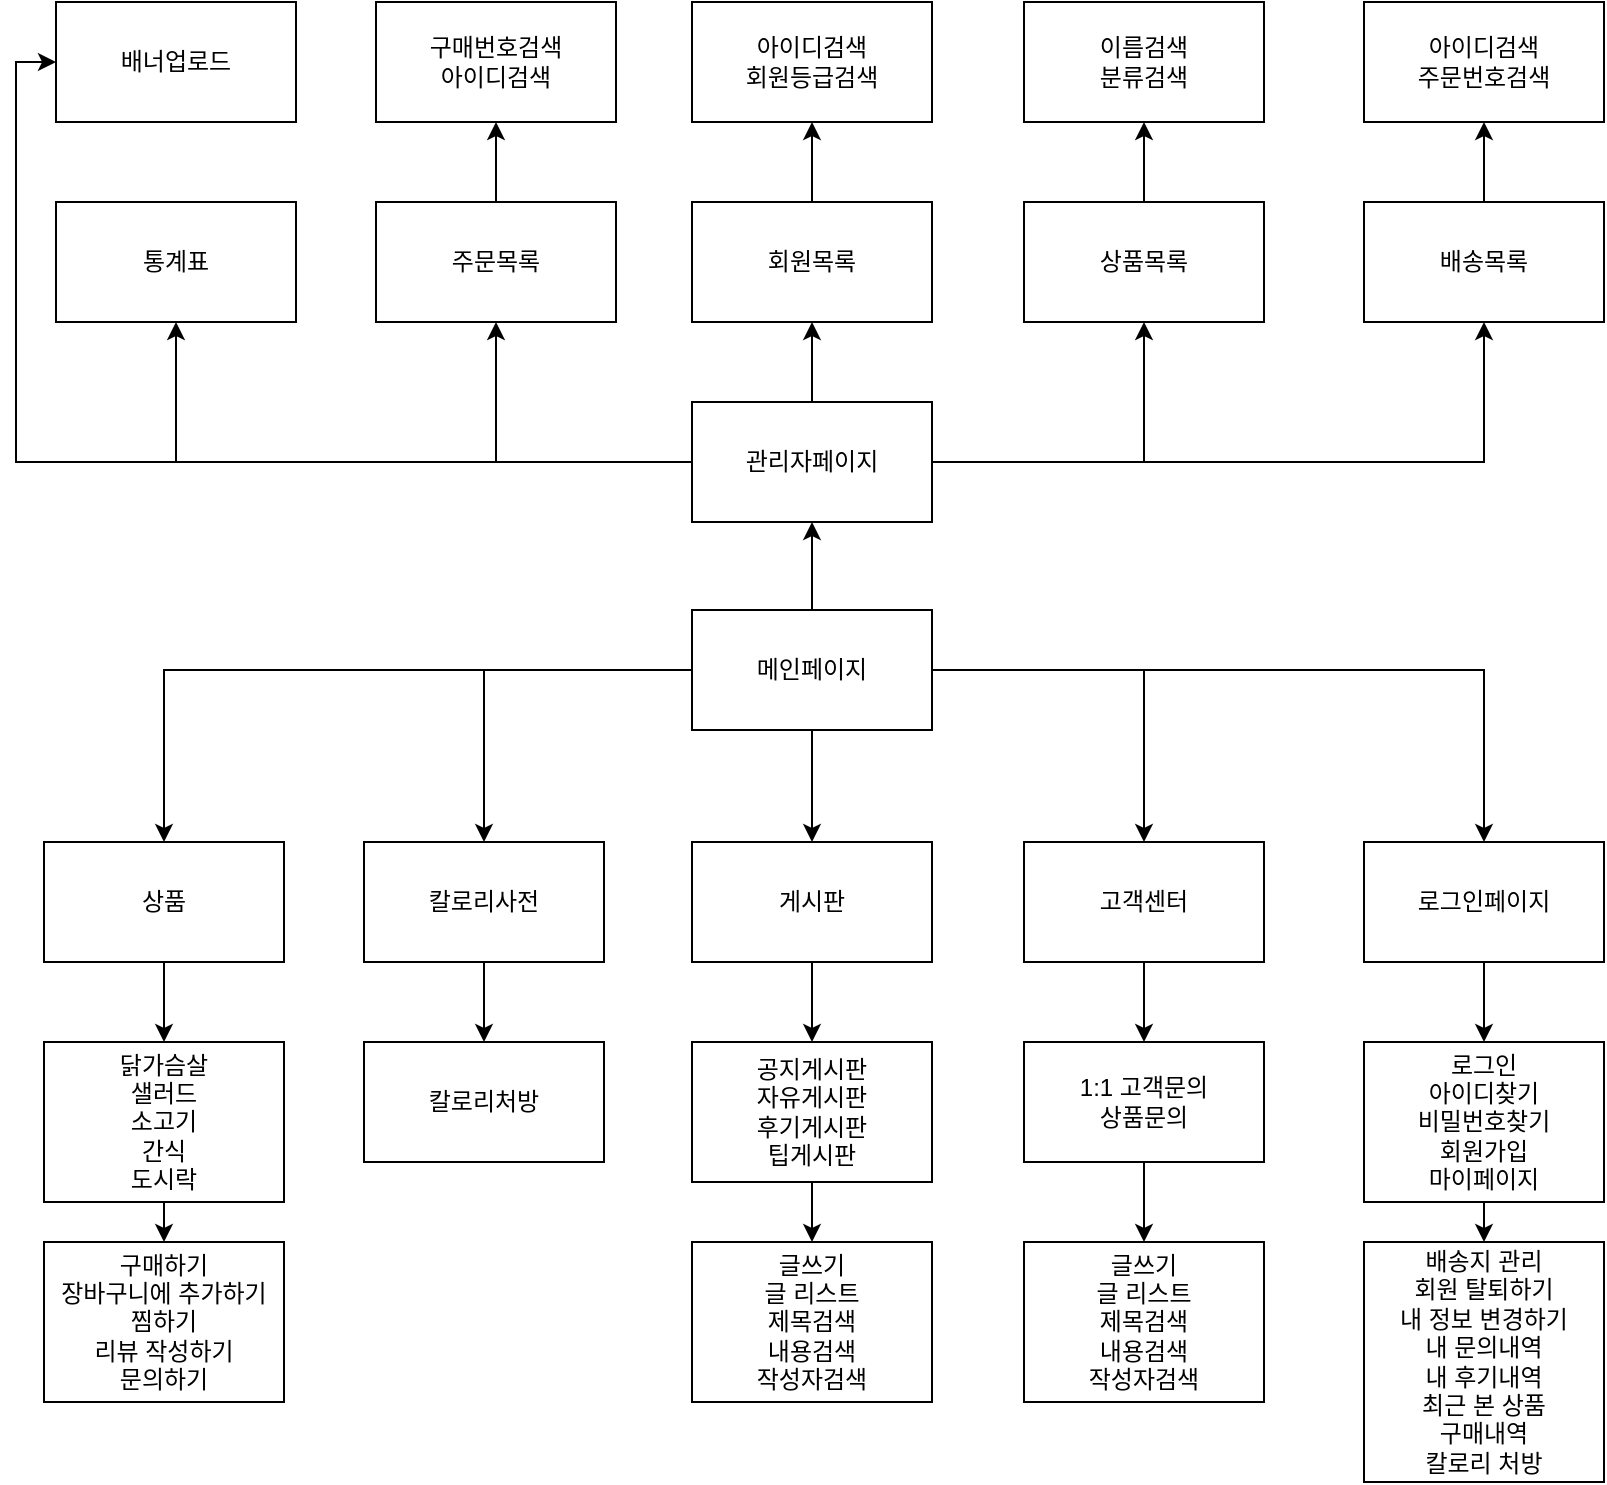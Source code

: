 <mxfile version="18.0.5" type="github">
  <diagram id="0owqbNvacuJsl4BoqQyS" name="Page-1">
    <mxGraphModel dx="426" dy="-335" grid="1" gridSize="10" guides="1" tooltips="1" connect="1" arrows="1" fold="1" page="1" pageScale="1" pageWidth="827" pageHeight="1169" math="0" shadow="0">
      <root>
        <mxCell id="0" />
        <mxCell id="1" parent="0" />
        <mxCell id="zlNmytMlO6BpDx5GGeW1-39" style="edgeStyle=orthogonalEdgeStyle;rounded=0;orthogonalLoop=1;jettySize=auto;html=1;exitX=0.5;exitY=0;exitDx=0;exitDy=0;entryX=0.5;entryY=1;entryDx=0;entryDy=0;" edge="1" parent="1" source="zlNmytMlO6BpDx5GGeW1-3" target="zlNmytMlO6BpDx5GGeW1-6">
          <mxGeometry relative="1" as="geometry" />
        </mxCell>
        <mxCell id="zlNmytMlO6BpDx5GGeW1-52" style="edgeStyle=orthogonalEdgeStyle;rounded=0;orthogonalLoop=1;jettySize=auto;html=1;exitX=0.5;exitY=1;exitDx=0;exitDy=0;entryX=0.5;entryY=0;entryDx=0;entryDy=0;" edge="1" parent="1" source="zlNmytMlO6BpDx5GGeW1-3" target="zlNmytMlO6BpDx5GGeW1-13">
          <mxGeometry relative="1" as="geometry" />
        </mxCell>
        <mxCell id="zlNmytMlO6BpDx5GGeW1-55" style="edgeStyle=orthogonalEdgeStyle;rounded=0;orthogonalLoop=1;jettySize=auto;html=1;exitX=1;exitY=0.5;exitDx=0;exitDy=0;entryX=0.5;entryY=0;entryDx=0;entryDy=0;" edge="1" parent="1" source="zlNmytMlO6BpDx5GGeW1-3" target="zlNmytMlO6BpDx5GGeW1-11">
          <mxGeometry relative="1" as="geometry" />
        </mxCell>
        <mxCell id="zlNmytMlO6BpDx5GGeW1-56" style="edgeStyle=orthogonalEdgeStyle;rounded=0;orthogonalLoop=1;jettySize=auto;html=1;exitX=1;exitY=0.5;exitDx=0;exitDy=0;entryX=0.5;entryY=0;entryDx=0;entryDy=0;" edge="1" parent="1" source="zlNmytMlO6BpDx5GGeW1-3" target="zlNmytMlO6BpDx5GGeW1-12">
          <mxGeometry relative="1" as="geometry" />
        </mxCell>
        <mxCell id="zlNmytMlO6BpDx5GGeW1-61" style="edgeStyle=orthogonalEdgeStyle;rounded=0;orthogonalLoop=1;jettySize=auto;html=1;exitX=0;exitY=0.5;exitDx=0;exitDy=0;entryX=0.5;entryY=0;entryDx=0;entryDy=0;" edge="1" parent="1" source="zlNmytMlO6BpDx5GGeW1-3" target="zlNmytMlO6BpDx5GGeW1-9">
          <mxGeometry relative="1" as="geometry" />
        </mxCell>
        <mxCell id="zlNmytMlO6BpDx5GGeW1-62" style="edgeStyle=orthogonalEdgeStyle;rounded=0;orthogonalLoop=1;jettySize=auto;html=1;exitX=0;exitY=0.5;exitDx=0;exitDy=0;entryX=0.5;entryY=0;entryDx=0;entryDy=0;" edge="1" parent="1" source="zlNmytMlO6BpDx5GGeW1-3" target="zlNmytMlO6BpDx5GGeW1-10">
          <mxGeometry relative="1" as="geometry" />
        </mxCell>
        <mxCell id="zlNmytMlO6BpDx5GGeW1-3" value="메인페이지" style="rounded=0;whiteSpace=wrap;html=1;" vertex="1" parent="1">
          <mxGeometry x="1184" y="1694" width="120" height="60" as="geometry" />
        </mxCell>
        <mxCell id="zlNmytMlO6BpDx5GGeW1-41" style="edgeStyle=orthogonalEdgeStyle;rounded=0;orthogonalLoop=1;jettySize=auto;html=1;exitX=0.5;exitY=0;exitDx=0;exitDy=0;" edge="1" parent="1" source="zlNmytMlO6BpDx5GGeW1-6" target="zlNmytMlO6BpDx5GGeW1-18">
          <mxGeometry relative="1" as="geometry" />
        </mxCell>
        <mxCell id="zlNmytMlO6BpDx5GGeW1-43" style="edgeStyle=orthogonalEdgeStyle;rounded=0;orthogonalLoop=1;jettySize=auto;html=1;exitX=1;exitY=0.5;exitDx=0;exitDy=0;entryX=0.5;entryY=1;entryDx=0;entryDy=0;" edge="1" parent="1" source="zlNmytMlO6BpDx5GGeW1-6" target="zlNmytMlO6BpDx5GGeW1-16">
          <mxGeometry relative="1" as="geometry" />
        </mxCell>
        <mxCell id="zlNmytMlO6BpDx5GGeW1-45" style="edgeStyle=orthogonalEdgeStyle;rounded=0;orthogonalLoop=1;jettySize=auto;html=1;exitX=1;exitY=0.5;exitDx=0;exitDy=0;entryX=0.5;entryY=1;entryDx=0;entryDy=0;" edge="1" parent="1" source="zlNmytMlO6BpDx5GGeW1-6" target="zlNmytMlO6BpDx5GGeW1-17">
          <mxGeometry relative="1" as="geometry" />
        </mxCell>
        <mxCell id="zlNmytMlO6BpDx5GGeW1-46" style="edgeStyle=orthogonalEdgeStyle;rounded=0;orthogonalLoop=1;jettySize=auto;html=1;exitX=0;exitY=0.5;exitDx=0;exitDy=0;entryX=0.5;entryY=1;entryDx=0;entryDy=0;" edge="1" parent="1" source="zlNmytMlO6BpDx5GGeW1-6" target="zlNmytMlO6BpDx5GGeW1-14">
          <mxGeometry relative="1" as="geometry" />
        </mxCell>
        <mxCell id="zlNmytMlO6BpDx5GGeW1-47" style="edgeStyle=orthogonalEdgeStyle;rounded=0;orthogonalLoop=1;jettySize=auto;html=1;exitX=0;exitY=0.5;exitDx=0;exitDy=0;entryX=0.5;entryY=1;entryDx=0;entryDy=0;" edge="1" parent="1" source="zlNmytMlO6BpDx5GGeW1-6" target="zlNmytMlO6BpDx5GGeW1-15">
          <mxGeometry relative="1" as="geometry" />
        </mxCell>
        <mxCell id="zlNmytMlO6BpDx5GGeW1-48" style="edgeStyle=orthogonalEdgeStyle;rounded=0;orthogonalLoop=1;jettySize=auto;html=1;exitX=0;exitY=0.5;exitDx=0;exitDy=0;entryX=0;entryY=0.5;entryDx=0;entryDy=0;" edge="1" parent="1" source="zlNmytMlO6BpDx5GGeW1-6" target="zlNmytMlO6BpDx5GGeW1-25">
          <mxGeometry relative="1" as="geometry" />
        </mxCell>
        <mxCell id="zlNmytMlO6BpDx5GGeW1-6" value="관리자페이지" style="rounded=0;whiteSpace=wrap;html=1;" vertex="1" parent="1">
          <mxGeometry x="1184" y="1590" width="120" height="60" as="geometry" />
        </mxCell>
        <mxCell id="zlNmytMlO6BpDx5GGeW1-60" style="edgeStyle=orthogonalEdgeStyle;rounded=0;orthogonalLoop=1;jettySize=auto;html=1;exitX=0.5;exitY=1;exitDx=0;exitDy=0;entryX=0.5;entryY=0;entryDx=0;entryDy=0;" edge="1" parent="1" source="zlNmytMlO6BpDx5GGeW1-9" target="zlNmytMlO6BpDx5GGeW1-19">
          <mxGeometry relative="1" as="geometry" />
        </mxCell>
        <mxCell id="zlNmytMlO6BpDx5GGeW1-9" value="칼로리사전" style="rounded=0;whiteSpace=wrap;html=1;" vertex="1" parent="1">
          <mxGeometry x="1020" y="1810" width="120" height="60" as="geometry" />
        </mxCell>
        <mxCell id="zlNmytMlO6BpDx5GGeW1-63" style="edgeStyle=orthogonalEdgeStyle;rounded=0;orthogonalLoop=1;jettySize=auto;html=1;exitX=0.5;exitY=1;exitDx=0;exitDy=0;entryX=0.5;entryY=0;entryDx=0;entryDy=0;" edge="1" parent="1" source="zlNmytMlO6BpDx5GGeW1-10" target="zlNmytMlO6BpDx5GGeW1-20">
          <mxGeometry relative="1" as="geometry" />
        </mxCell>
        <mxCell id="zlNmytMlO6BpDx5GGeW1-10" value="상품" style="rounded=0;whiteSpace=wrap;html=1;" vertex="1" parent="1">
          <mxGeometry x="860" y="1810" width="120" height="60" as="geometry" />
        </mxCell>
        <mxCell id="zlNmytMlO6BpDx5GGeW1-58" style="edgeStyle=orthogonalEdgeStyle;rounded=0;orthogonalLoop=1;jettySize=auto;html=1;exitX=0.5;exitY=1;exitDx=0;exitDy=0;" edge="1" parent="1" source="zlNmytMlO6BpDx5GGeW1-11" target="zlNmytMlO6BpDx5GGeW1-21">
          <mxGeometry relative="1" as="geometry" />
        </mxCell>
        <mxCell id="zlNmytMlO6BpDx5GGeW1-11" value="고객센터" style="rounded=0;whiteSpace=wrap;html=1;" vertex="1" parent="1">
          <mxGeometry x="1350" y="1810" width="120" height="60" as="geometry" />
        </mxCell>
        <mxCell id="zlNmytMlO6BpDx5GGeW1-57" style="edgeStyle=orthogonalEdgeStyle;rounded=0;orthogonalLoop=1;jettySize=auto;html=1;exitX=0.5;exitY=1;exitDx=0;exitDy=0;entryX=0.5;entryY=0;entryDx=0;entryDy=0;" edge="1" parent="1" source="zlNmytMlO6BpDx5GGeW1-12" target="zlNmytMlO6BpDx5GGeW1-22">
          <mxGeometry relative="1" as="geometry" />
        </mxCell>
        <mxCell id="zlNmytMlO6BpDx5GGeW1-12" value="로그인페이지" style="rounded=0;whiteSpace=wrap;html=1;" vertex="1" parent="1">
          <mxGeometry x="1520" y="1810" width="120" height="60" as="geometry" />
        </mxCell>
        <mxCell id="zlNmytMlO6BpDx5GGeW1-53" style="edgeStyle=orthogonalEdgeStyle;rounded=0;orthogonalLoop=1;jettySize=auto;html=1;exitX=0.5;exitY=1;exitDx=0;exitDy=0;" edge="1" parent="1" source="zlNmytMlO6BpDx5GGeW1-13" target="zlNmytMlO6BpDx5GGeW1-23">
          <mxGeometry relative="1" as="geometry" />
        </mxCell>
        <mxCell id="zlNmytMlO6BpDx5GGeW1-13" value="게시판" style="rounded=0;whiteSpace=wrap;html=1;" vertex="1" parent="1">
          <mxGeometry x="1184" y="1810" width="120" height="60" as="geometry" />
        </mxCell>
        <mxCell id="zlNmytMlO6BpDx5GGeW1-49" style="edgeStyle=orthogonalEdgeStyle;rounded=0;orthogonalLoop=1;jettySize=auto;html=1;exitX=0.5;exitY=0;exitDx=0;exitDy=0;entryX=0.5;entryY=1;entryDx=0;entryDy=0;" edge="1" parent="1" source="zlNmytMlO6BpDx5GGeW1-14" target="zlNmytMlO6BpDx5GGeW1-24">
          <mxGeometry relative="1" as="geometry" />
        </mxCell>
        <mxCell id="zlNmytMlO6BpDx5GGeW1-14" value="주문목록" style="rounded=0;whiteSpace=wrap;html=1;" vertex="1" parent="1">
          <mxGeometry x="1026" y="1490" width="120" height="60" as="geometry" />
        </mxCell>
        <mxCell id="zlNmytMlO6BpDx5GGeW1-15" value="통계표" style="rounded=0;whiteSpace=wrap;html=1;" vertex="1" parent="1">
          <mxGeometry x="866" y="1490" width="120" height="60" as="geometry" />
        </mxCell>
        <mxCell id="zlNmytMlO6BpDx5GGeW1-50" style="edgeStyle=orthogonalEdgeStyle;rounded=0;orthogonalLoop=1;jettySize=auto;html=1;exitX=0.5;exitY=0;exitDx=0;exitDy=0;entryX=0.5;entryY=1;entryDx=0;entryDy=0;" edge="1" parent="1" source="zlNmytMlO6BpDx5GGeW1-16" target="zlNmytMlO6BpDx5GGeW1-26">
          <mxGeometry relative="1" as="geometry" />
        </mxCell>
        <mxCell id="zlNmytMlO6BpDx5GGeW1-16" value="상품목록" style="rounded=0;whiteSpace=wrap;html=1;" vertex="1" parent="1">
          <mxGeometry x="1350" y="1490" width="120" height="60" as="geometry" />
        </mxCell>
        <mxCell id="zlNmytMlO6BpDx5GGeW1-51" style="edgeStyle=orthogonalEdgeStyle;rounded=0;orthogonalLoop=1;jettySize=auto;html=1;exitX=0.5;exitY=0;exitDx=0;exitDy=0;entryX=0.5;entryY=1;entryDx=0;entryDy=0;" edge="1" parent="1" source="zlNmytMlO6BpDx5GGeW1-17" target="zlNmytMlO6BpDx5GGeW1-27">
          <mxGeometry relative="1" as="geometry" />
        </mxCell>
        <mxCell id="zlNmytMlO6BpDx5GGeW1-17" value="배송목록" style="rounded=0;whiteSpace=wrap;html=1;" vertex="1" parent="1">
          <mxGeometry x="1520" y="1490" width="120" height="60" as="geometry" />
        </mxCell>
        <mxCell id="zlNmytMlO6BpDx5GGeW1-42" style="edgeStyle=orthogonalEdgeStyle;rounded=0;orthogonalLoop=1;jettySize=auto;html=1;exitX=0.5;exitY=0;exitDx=0;exitDy=0;entryX=0.5;entryY=1;entryDx=0;entryDy=0;" edge="1" parent="1" source="zlNmytMlO6BpDx5GGeW1-18" target="zlNmytMlO6BpDx5GGeW1-28">
          <mxGeometry relative="1" as="geometry" />
        </mxCell>
        <mxCell id="zlNmytMlO6BpDx5GGeW1-18" value="회원목록" style="rounded=0;whiteSpace=wrap;html=1;" vertex="1" parent="1">
          <mxGeometry x="1184" y="1490" width="120" height="60" as="geometry" />
        </mxCell>
        <mxCell id="zlNmytMlO6BpDx5GGeW1-19" value="칼로리처방" style="rounded=0;whiteSpace=wrap;html=1;" vertex="1" parent="1">
          <mxGeometry x="1020" y="1910" width="120" height="60" as="geometry" />
        </mxCell>
        <mxCell id="zlNmytMlO6BpDx5GGeW1-64" style="edgeStyle=orthogonalEdgeStyle;rounded=0;orthogonalLoop=1;jettySize=auto;html=1;exitX=0.5;exitY=1;exitDx=0;exitDy=0;entryX=0.5;entryY=0;entryDx=0;entryDy=0;" edge="1" parent="1" source="zlNmytMlO6BpDx5GGeW1-20" target="zlNmytMlO6BpDx5GGeW1-36">
          <mxGeometry relative="1" as="geometry" />
        </mxCell>
        <mxCell id="zlNmytMlO6BpDx5GGeW1-20" value="닭가슴살&lt;br&gt;샐러드&lt;br&gt;소고기&lt;br&gt;간식&lt;br&gt;도시락" style="rounded=0;whiteSpace=wrap;html=1;" vertex="1" parent="1">
          <mxGeometry x="860" y="1910" width="120" height="80" as="geometry" />
        </mxCell>
        <mxCell id="zlNmytMlO6BpDx5GGeW1-59" style="edgeStyle=orthogonalEdgeStyle;rounded=0;orthogonalLoop=1;jettySize=auto;html=1;exitX=0.5;exitY=1;exitDx=0;exitDy=0;entryX=0.5;entryY=0;entryDx=0;entryDy=0;" edge="1" parent="1" source="zlNmytMlO6BpDx5GGeW1-21" target="zlNmytMlO6BpDx5GGeW1-35">
          <mxGeometry relative="1" as="geometry" />
        </mxCell>
        <mxCell id="zlNmytMlO6BpDx5GGeW1-21" value="1:1 고객문의&lt;br&gt;상품문의" style="rounded=0;whiteSpace=wrap;html=1;" vertex="1" parent="1">
          <mxGeometry x="1350" y="1910" width="120" height="60" as="geometry" />
        </mxCell>
        <mxCell id="zlNmytMlO6BpDx5GGeW1-67" style="edgeStyle=orthogonalEdgeStyle;rounded=0;orthogonalLoop=1;jettySize=auto;html=1;exitX=0.5;exitY=1;exitDx=0;exitDy=0;entryX=0.5;entryY=0;entryDx=0;entryDy=0;" edge="1" parent="1" source="zlNmytMlO6BpDx5GGeW1-22" target="zlNmytMlO6BpDx5GGeW1-66">
          <mxGeometry relative="1" as="geometry" />
        </mxCell>
        <mxCell id="zlNmytMlO6BpDx5GGeW1-22" value="로그인&lt;br&gt;아이디찾기&lt;br&gt;비밀번호찾기&lt;br&gt;회원가입&lt;br&gt;마이페이지" style="rounded=0;whiteSpace=wrap;html=1;" vertex="1" parent="1">
          <mxGeometry x="1520" y="1910" width="120" height="80" as="geometry" />
        </mxCell>
        <mxCell id="zlNmytMlO6BpDx5GGeW1-54" style="edgeStyle=orthogonalEdgeStyle;rounded=0;orthogonalLoop=1;jettySize=auto;html=1;exitX=0.5;exitY=1;exitDx=0;exitDy=0;entryX=0.5;entryY=0;entryDx=0;entryDy=0;" edge="1" parent="1" source="zlNmytMlO6BpDx5GGeW1-23" target="zlNmytMlO6BpDx5GGeW1-34">
          <mxGeometry relative="1" as="geometry" />
        </mxCell>
        <mxCell id="zlNmytMlO6BpDx5GGeW1-23" value="공지게시판&lt;br&gt;자유게시판&lt;br&gt;후기게시판&lt;br&gt;팁게시판" style="rounded=0;whiteSpace=wrap;html=1;" vertex="1" parent="1">
          <mxGeometry x="1184" y="1910" width="120" height="70" as="geometry" />
        </mxCell>
        <mxCell id="zlNmytMlO6BpDx5GGeW1-24" value="구매번호검색&lt;br&gt;아이디검색" style="rounded=0;whiteSpace=wrap;html=1;" vertex="1" parent="1">
          <mxGeometry x="1026" y="1390" width="120" height="60" as="geometry" />
        </mxCell>
        <mxCell id="zlNmytMlO6BpDx5GGeW1-25" value="배너업로드" style="rounded=0;whiteSpace=wrap;html=1;" vertex="1" parent="1">
          <mxGeometry x="866" y="1390" width="120" height="60" as="geometry" />
        </mxCell>
        <mxCell id="zlNmytMlO6BpDx5GGeW1-26" value="이름검색&lt;br&gt;분류검색" style="rounded=0;whiteSpace=wrap;html=1;" vertex="1" parent="1">
          <mxGeometry x="1350" y="1390" width="120" height="60" as="geometry" />
        </mxCell>
        <mxCell id="zlNmytMlO6BpDx5GGeW1-27" value="아이디검색&lt;br&gt;주문번호검색" style="rounded=0;whiteSpace=wrap;html=1;" vertex="1" parent="1">
          <mxGeometry x="1520" y="1390" width="120" height="60" as="geometry" />
        </mxCell>
        <mxCell id="zlNmytMlO6BpDx5GGeW1-28" value="아이디검색&lt;br&gt;회원등급검색" style="rounded=0;whiteSpace=wrap;html=1;" vertex="1" parent="1">
          <mxGeometry x="1184" y="1390" width="120" height="60" as="geometry" />
        </mxCell>
        <mxCell id="zlNmytMlO6BpDx5GGeW1-34" value="글쓰기&lt;br&gt;글 리스트&lt;br&gt;제목검색&lt;br&gt;내용검색&lt;br&gt;작성자검색" style="rounded=0;whiteSpace=wrap;html=1;" vertex="1" parent="1">
          <mxGeometry x="1184" y="2010" width="120" height="80" as="geometry" />
        </mxCell>
        <mxCell id="zlNmytMlO6BpDx5GGeW1-35" value="글쓰기&lt;br&gt;글 리스트&lt;br&gt;제목검색&lt;br&gt;내용검색&lt;br&gt;작성자검색" style="rounded=0;whiteSpace=wrap;html=1;" vertex="1" parent="1">
          <mxGeometry x="1350" y="2010" width="120" height="80" as="geometry" />
        </mxCell>
        <mxCell id="zlNmytMlO6BpDx5GGeW1-36" value="구매하기&lt;br&gt;장바구니에 추가하기&lt;br&gt;찜하기&lt;br&gt;리뷰 작성하기&lt;br&gt;문의하기" style="rounded=0;whiteSpace=wrap;html=1;" vertex="1" parent="1">
          <mxGeometry x="860" y="2010" width="120" height="80" as="geometry" />
        </mxCell>
        <mxCell id="zlNmytMlO6BpDx5GGeW1-66" value="배송지 관리&lt;br&gt;회원 탈퇴하기&lt;br&gt;내 정보 변경하기&lt;br&gt;내 문의내역&lt;br&gt;내 후기내역&lt;br&gt;최근 본 상품&lt;br&gt;구매내역&lt;br&gt;칼로리 처방" style="rounded=0;whiteSpace=wrap;html=1;" vertex="1" parent="1">
          <mxGeometry x="1520" y="2010" width="120" height="120" as="geometry" />
        </mxCell>
      </root>
    </mxGraphModel>
  </diagram>
</mxfile>
